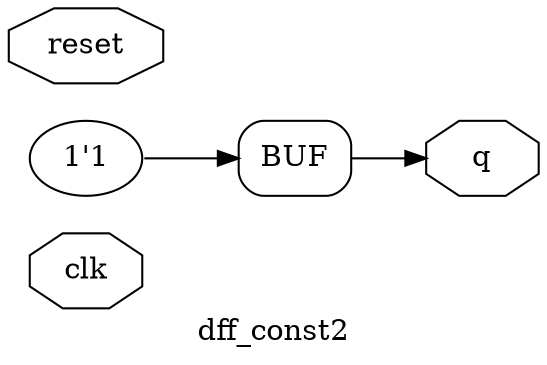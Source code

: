 digraph "dff_const2" {
label="dff_const2";
rankdir="LR";
remincross=true;
n1 [ shape=octagon, label="clk", color="black", fontcolor="black" ];
n2 [ shape=octagon, label="q", color="black", fontcolor="black" ];
n3 [ shape=octagon, label="reset", color="black", fontcolor="black" ];
v0 [ label="1'1" ];
x1 [shape=box, style=rounded, label="BUF", ];
x1:e -> n2:w [color="black", fontcolor="black", label=""];
v0:e -> x1:w [color="black", fontcolor="black", label=""];
}
